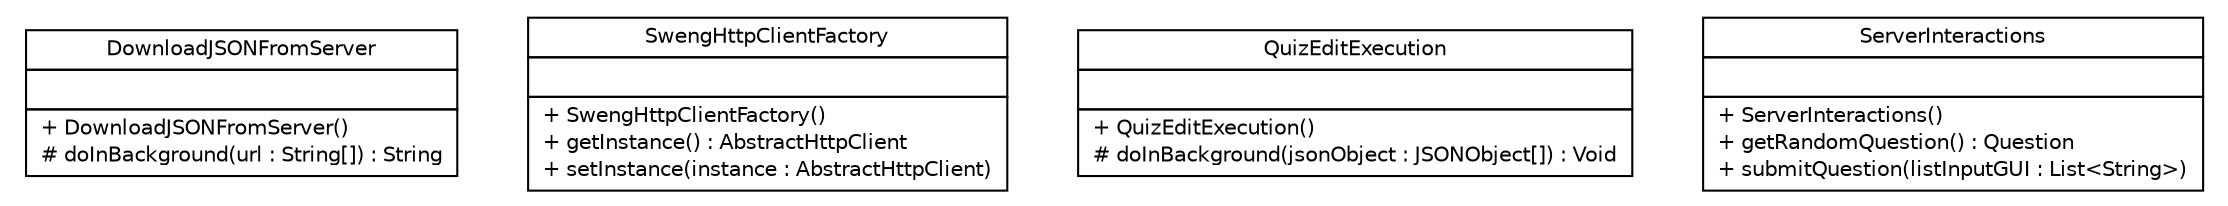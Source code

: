 #!/usr/local/bin/dot
#
# Class diagram 
# Generated by UMLGraph version R5_6_6-1-g9240c4 (http://www.umlgraph.org/)
#

digraph G {
	edge [fontname="Helvetica",fontsize=10,labelfontname="Helvetica",labelfontsize=10];
	node [fontname="Helvetica",fontsize=10,shape=plaintext];
	nodesep=0.25;
	ranksep=0.5;
	// epfl.sweng.servercomm.DownloadJSONFromServer
	c73 [label=<<table title="epfl.sweng.servercomm.DownloadJSONFromServer" border="0" cellborder="1" cellspacing="0" cellpadding="2" port="p" href="./DownloadJSONFromServer.html">
		<tr><td><table border="0" cellspacing="0" cellpadding="1">
<tr><td align="center" balign="center"> DownloadJSONFromServer </td></tr>
		</table></td></tr>
		<tr><td><table border="0" cellspacing="0" cellpadding="1">
<tr><td align="left" balign="left">  </td></tr>
		</table></td></tr>
		<tr><td><table border="0" cellspacing="0" cellpadding="1">
<tr><td align="left" balign="left"> + DownloadJSONFromServer() </td></tr>
<tr><td align="left" balign="left"> # doInBackground(url : String[]) : String </td></tr>
		</table></td></tr>
		</table>>, URL="./DownloadJSONFromServer.html", fontname="Helvetica", fontcolor="black", fontsize=10.0];
	// epfl.sweng.servercomm.SwengHttpClientFactory
	c74 [label=<<table title="epfl.sweng.servercomm.SwengHttpClientFactory" border="0" cellborder="1" cellspacing="0" cellpadding="2" port="p" href="./SwengHttpClientFactory.html">
		<tr><td><table border="0" cellspacing="0" cellpadding="1">
<tr><td align="center" balign="center"> SwengHttpClientFactory </td></tr>
		</table></td></tr>
		<tr><td><table border="0" cellspacing="0" cellpadding="1">
<tr><td align="left" balign="left">  </td></tr>
		</table></td></tr>
		<tr><td><table border="0" cellspacing="0" cellpadding="1">
<tr><td align="left" balign="left"> + SwengHttpClientFactory() </td></tr>
<tr><td align="left" balign="left"> + getInstance() : AbstractHttpClient </td></tr>
<tr><td align="left" balign="left"> + setInstance(instance : AbstractHttpClient) </td></tr>
		</table></td></tr>
		</table>>, URL="./SwengHttpClientFactory.html", fontname="Helvetica", fontcolor="black", fontsize=10.0];
	// epfl.sweng.servercomm.QuizEditExecution
	c75 [label=<<table title="epfl.sweng.servercomm.QuizEditExecution" border="0" cellborder="1" cellspacing="0" cellpadding="2" port="p" href="./QuizEditExecution.html">
		<tr><td><table border="0" cellspacing="0" cellpadding="1">
<tr><td align="center" balign="center"> QuizEditExecution </td></tr>
		</table></td></tr>
		<tr><td><table border="0" cellspacing="0" cellpadding="1">
<tr><td align="left" balign="left">  </td></tr>
		</table></td></tr>
		<tr><td><table border="0" cellspacing="0" cellpadding="1">
<tr><td align="left" balign="left"> + QuizEditExecution() </td></tr>
<tr><td align="left" balign="left"> # doInBackground(jsonObject : JSONObject[]) : Void </td></tr>
		</table></td></tr>
		</table>>, URL="./QuizEditExecution.html", fontname="Helvetica", fontcolor="black", fontsize=10.0];
	// epfl.sweng.servercomm.ServerInteractions
	c76 [label=<<table title="epfl.sweng.servercomm.ServerInteractions" border="0" cellborder="1" cellspacing="0" cellpadding="2" port="p" href="./ServerInteractions.html">
		<tr><td><table border="0" cellspacing="0" cellpadding="1">
<tr><td align="center" balign="center"> ServerInteractions </td></tr>
		</table></td></tr>
		<tr><td><table border="0" cellspacing="0" cellpadding="1">
<tr><td align="left" balign="left">  </td></tr>
		</table></td></tr>
		<tr><td><table border="0" cellspacing="0" cellpadding="1">
<tr><td align="left" balign="left"> + ServerInteractions() </td></tr>
<tr><td align="left" balign="left"> + getRandomQuestion() : Question </td></tr>
<tr><td align="left" balign="left"> + submitQuestion(listInputGUI : List&lt;String&gt;) </td></tr>
		</table></td></tr>
		</table>>, URL="./ServerInteractions.html", fontname="Helvetica", fontcolor="black", fontsize=10.0];
}


